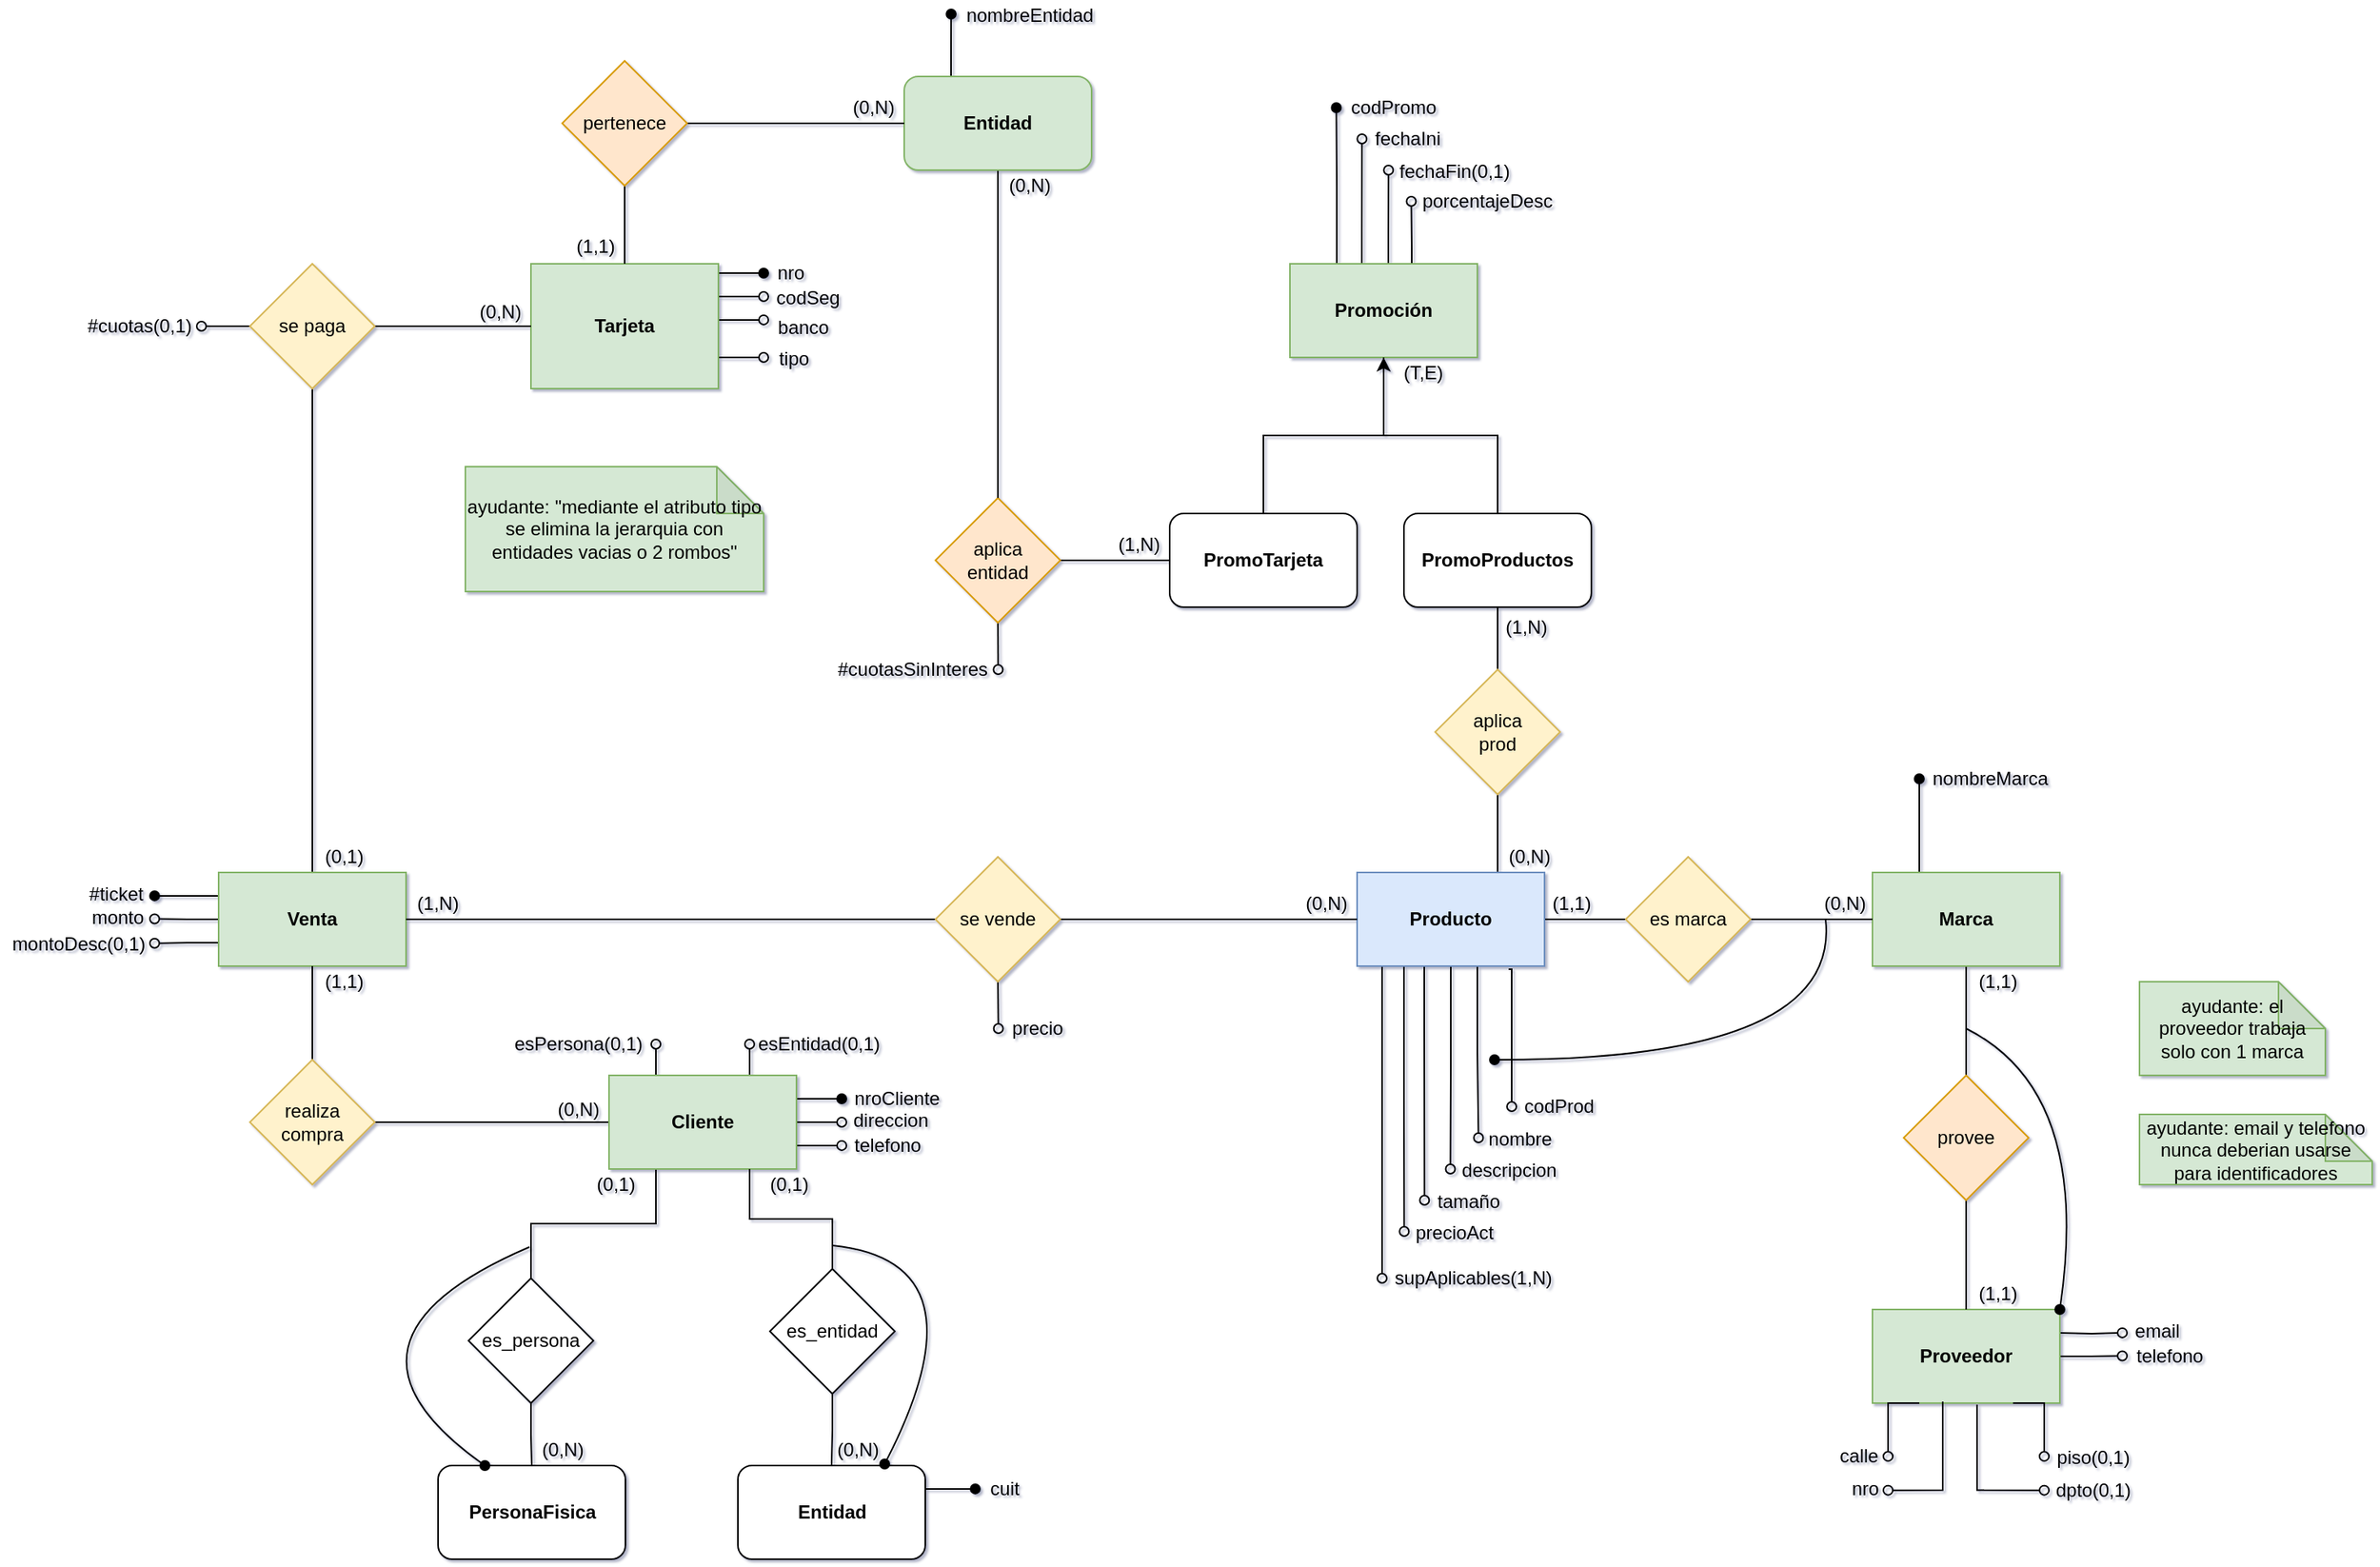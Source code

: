 <mxfile version="17.4.1" type="github"><diagram id="bOpDC4ROktXZ9G_zTPv-" name="Page-1"><mxGraphModel dx="1695" dy="1665" grid="1" gridSize="10" guides="1" tooltips="1" connect="1" arrows="1" fold="1" page="1" pageScale="1" pageWidth="827" pageHeight="1169" math="0" shadow="1"><root><mxCell id="0"/><mxCell id="1" parent="0"/><mxCell id="mMfdGGbM-2EiEatci0lj-2" style="edgeStyle=orthogonalEdgeStyle;rounded=0;orthogonalLoop=1;jettySize=auto;html=1;exitX=0.817;exitY=1.033;exitDx=0;exitDy=0;endArrow=oval;endFill=0;exitPerimeter=0;" parent="1" edge="1"><mxGeometry relative="1" as="geometry"><mxPoint x="279" y="290" as="targetPoint"/><mxPoint x="277.04" y="201.98" as="sourcePoint"/><Array as="points"><mxPoint x="279" y="202"/></Array></mxGeometry></mxCell><mxCell id="mMfdGGbM-2EiEatci0lj-12" style="edgeStyle=orthogonalEdgeStyle;rounded=0;orthogonalLoop=1;jettySize=auto;html=1;exitX=1;exitY=0.5;exitDx=0;exitDy=0;entryX=0;entryY=0.5;entryDx=0;entryDy=0;endArrow=none;endFill=0;" parent="1" source="mMfdGGbM-2EiEatci0lj-1" target="mMfdGGbM-2EiEatci0lj-11" edge="1"><mxGeometry relative="1" as="geometry"/></mxCell><mxCell id="mMfdGGbM-2EiEatci0lj-57" style="edgeStyle=orthogonalEdgeStyle;rounded=0;orthogonalLoop=1;jettySize=auto;html=1;exitX=0.75;exitY=0;exitDx=0;exitDy=0;entryX=0.5;entryY=1;entryDx=0;entryDy=0;endArrow=none;endFill=0;" parent="1" source="mMfdGGbM-2EiEatci0lj-1" target="mMfdGGbM-2EiEatci0lj-34" edge="1"><mxGeometry relative="1" as="geometry"/></mxCell><mxCell id="mMfdGGbM-2EiEatci0lj-151" style="edgeStyle=orthogonalEdgeStyle;rounded=0;orthogonalLoop=1;jettySize=auto;html=1;exitX=0.5;exitY=1;exitDx=0;exitDy=0;endArrow=oval;endFill=0;" parent="1" edge="1"><mxGeometry relative="1" as="geometry"><mxPoint x="257.739" y="310" as="targetPoint"/><mxPoint x="258.0" y="200.0" as="sourcePoint"/><Array as="points"><mxPoint x="257" y="200"/><mxPoint x="257" y="255"/></Array></mxGeometry></mxCell><mxCell id="mMfdGGbM-2EiEatci0lj-152" style="edgeStyle=orthogonalEdgeStyle;rounded=0;orthogonalLoop=1;jettySize=auto;html=1;exitX=0.5;exitY=1;exitDx=0;exitDy=0;endArrow=oval;endFill=0;" parent="1" source="mMfdGGbM-2EiEatci0lj-1" edge="1"><mxGeometry relative="1" as="geometry"><mxPoint x="239.739" y="330" as="targetPoint"/></mxGeometry></mxCell><mxCell id="mMfdGGbM-2EiEatci0lj-153" style="edgeStyle=orthogonalEdgeStyle;rounded=0;orthogonalLoop=1;jettySize=auto;html=1;exitX=0.25;exitY=1;exitDx=0;exitDy=0;endArrow=oval;endFill=0;" parent="1" edge="1"><mxGeometry relative="1" as="geometry"><mxPoint x="223.174" y="350" as="targetPoint"/><mxPoint x="223.0" y="200.0" as="sourcePoint"/><Array as="points"><mxPoint x="223" y="240"/><mxPoint x="223" y="240"/></Array></mxGeometry></mxCell><mxCell id="mMfdGGbM-2EiEatci0lj-154" style="edgeStyle=orthogonalEdgeStyle;rounded=0;orthogonalLoop=1;jettySize=auto;html=1;exitX=0.25;exitY=1;exitDx=0;exitDy=0;endArrow=oval;endFill=0;" parent="1" source="mMfdGGbM-2EiEatci0lj-1" edge="1"><mxGeometry relative="1" as="geometry"><mxPoint x="210.174" y="370" as="targetPoint"/></mxGeometry></mxCell><mxCell id="mMfdGGbM-2EiEatci0lj-155" style="edgeStyle=orthogonalEdgeStyle;rounded=0;orthogonalLoop=1;jettySize=auto;html=1;exitX=0;exitY=1;exitDx=0;exitDy=0;endArrow=oval;endFill=0;" parent="1" edge="1"><mxGeometry relative="1" as="geometry"><mxPoint x="196" y="400" as="targetPoint"/><mxPoint x="196.0" y="200.0" as="sourcePoint"/></mxGeometry></mxCell><mxCell id="mMfdGGbM-2EiEatci0lj-1" value="Producto" style="rounded=0;whiteSpace=wrap;html=1;fontStyle=1;fillColor=#dae8fc;strokeColor=#6c8ebf;" parent="1" vertex="1"><mxGeometry x="180" y="140" width="120" height="60" as="geometry"/></mxCell><mxCell id="mMfdGGbM-2EiEatci0lj-3" value="codProd" style="text;html=1;align=center;verticalAlign=middle;resizable=0;points=[];autosize=1;strokeColor=none;fillColor=none;" parent="1" vertex="1"><mxGeometry x="279" y="280" width="60" height="20" as="geometry"/></mxCell><mxCell id="mMfdGGbM-2EiEatci0lj-14" style="edgeStyle=orthogonalEdgeStyle;rounded=0;orthogonalLoop=1;jettySize=auto;html=1;exitX=0.25;exitY=0;exitDx=0;exitDy=0;endArrow=oval;endFill=1;" parent="1" source="mMfdGGbM-2EiEatci0lj-10" edge="1"><mxGeometry relative="1" as="geometry"><mxPoint x="540" y="80" as="targetPoint"/></mxGeometry></mxCell><mxCell id="mMfdGGbM-2EiEatci0lj-126" style="edgeStyle=orthogonalEdgeStyle;rounded=0;orthogonalLoop=1;jettySize=auto;html=1;exitX=0.5;exitY=1;exitDx=0;exitDy=0;entryX=0.5;entryY=0;entryDx=0;entryDy=0;endArrow=none;endFill=0;" parent="1" source="mMfdGGbM-2EiEatci0lj-10" target="mMfdGGbM-2EiEatci0lj-123" edge="1"><mxGeometry relative="1" as="geometry"/></mxCell><mxCell id="mMfdGGbM-2EiEatci0lj-10" value="Marca" style="rounded=0;whiteSpace=wrap;html=1;fontStyle=1;fillColor=#d5e8d4;strokeColor=#82b366;" parent="1" vertex="1"><mxGeometry x="510" y="140" width="120" height="60" as="geometry"/></mxCell><mxCell id="mMfdGGbM-2EiEatci0lj-13" style="edgeStyle=orthogonalEdgeStyle;rounded=0;orthogonalLoop=1;jettySize=auto;html=1;exitX=1;exitY=0.5;exitDx=0;exitDy=0;entryX=0;entryY=0.5;entryDx=0;entryDy=0;endArrow=none;endFill=0;" parent="1" source="mMfdGGbM-2EiEatci0lj-11" target="mMfdGGbM-2EiEatci0lj-10" edge="1"><mxGeometry relative="1" as="geometry"/></mxCell><mxCell id="mMfdGGbM-2EiEatci0lj-11" value="es marca" style="rhombus;whiteSpace=wrap;html=1;fillColor=#fff2cc;strokeColor=#d6b656;" parent="1" vertex="1"><mxGeometry x="352" y="130" width="80" height="80" as="geometry"/></mxCell><mxCell id="mMfdGGbM-2EiEatci0lj-15" value="nombreMarca" style="text;html=1;align=center;verticalAlign=middle;resizable=0;points=[];autosize=1;strokeColor=none;fillColor=none;" parent="1" vertex="1"><mxGeometry x="540" y="70" width="90" height="20" as="geometry"/></mxCell><mxCell id="mMfdGGbM-2EiEatci0lj-16" value="" style="curved=1;endArrow=oval;html=1;rounded=0;endFill=1;" parent="1" edge="1"><mxGeometry width="50" height="50" relative="1" as="geometry"><mxPoint x="480" y="170" as="sourcePoint"/><mxPoint x="268" y="260" as="targetPoint"/><Array as="points"><mxPoint x="490" y="260"/></Array></mxGeometry></mxCell><mxCell id="mMfdGGbM-2EiEatci0lj-48" style="edgeStyle=orthogonalEdgeStyle;rounded=0;orthogonalLoop=1;jettySize=auto;html=1;exitX=0.5;exitY=0;exitDx=0;exitDy=0;entryX=0.5;entryY=1;entryDx=0;entryDy=0;endArrow=none;endFill=0;" parent="1" source="mMfdGGbM-2EiEatci0lj-17" target="mMfdGGbM-2EiEatci0lj-22" edge="1"><mxGeometry relative="1" as="geometry"/></mxCell><mxCell id="mMfdGGbM-2EiEatci0lj-70" style="edgeStyle=orthogonalEdgeStyle;rounded=0;orthogonalLoop=1;jettySize=auto;html=1;exitX=0;exitY=0.25;exitDx=0;exitDy=0;endArrow=oval;endFill=1;" parent="1" source="mMfdGGbM-2EiEatci0lj-17" edge="1"><mxGeometry relative="1" as="geometry"><mxPoint x="-590" y="154.957" as="targetPoint"/></mxGeometry></mxCell><mxCell id="mMfdGGbM-2EiEatci0lj-71" style="edgeStyle=orthogonalEdgeStyle;rounded=0;orthogonalLoop=1;jettySize=auto;html=1;exitX=0;exitY=0.5;exitDx=0;exitDy=0;endArrow=oval;endFill=0;" parent="1" source="mMfdGGbM-2EiEatci0lj-17" edge="1"><mxGeometry relative="1" as="geometry"><mxPoint x="-590" y="169.739" as="targetPoint"/></mxGeometry></mxCell><mxCell id="mMfdGGbM-2EiEatci0lj-72" style="edgeStyle=orthogonalEdgeStyle;rounded=0;orthogonalLoop=1;jettySize=auto;html=1;exitX=0;exitY=0.75;exitDx=0;exitDy=0;endArrow=oval;endFill=0;" parent="1" source="mMfdGGbM-2EiEatci0lj-17" edge="1"><mxGeometry relative="1" as="geometry"><mxPoint x="-590" y="185.391" as="targetPoint"/></mxGeometry></mxCell><mxCell id="mMfdGGbM-2EiEatci0lj-17" value="Venta" style="rounded=0;whiteSpace=wrap;html=1;fontStyle=1;fillColor=#d5e8d4;strokeColor=#82b366;" parent="1" vertex="1"><mxGeometry x="-549" y="140" width="120" height="60" as="geometry"/></mxCell><mxCell id="mMfdGGbM-2EiEatci0lj-19" style="edgeStyle=orthogonalEdgeStyle;rounded=0;orthogonalLoop=1;jettySize=auto;html=1;exitX=1;exitY=0.5;exitDx=0;exitDy=0;entryX=0;entryY=0.5;entryDx=0;entryDy=0;endArrow=none;endFill=0;" parent="1" source="mMfdGGbM-2EiEatci0lj-18" target="mMfdGGbM-2EiEatci0lj-1" edge="1"><mxGeometry relative="1" as="geometry"/></mxCell><mxCell id="mMfdGGbM-2EiEatci0lj-20" style="edgeStyle=orthogonalEdgeStyle;rounded=0;orthogonalLoop=1;jettySize=auto;html=1;exitX=0;exitY=0.5;exitDx=0;exitDy=0;entryX=1;entryY=0.5;entryDx=0;entryDy=0;endArrow=none;endFill=0;" parent="1" source="mMfdGGbM-2EiEatci0lj-18" target="mMfdGGbM-2EiEatci0lj-17" edge="1"><mxGeometry relative="1" as="geometry"/></mxCell><mxCell id="mMfdGGbM-2EiEatci0lj-76" style="edgeStyle=orthogonalEdgeStyle;rounded=0;orthogonalLoop=1;jettySize=auto;html=1;exitX=0.5;exitY=1;exitDx=0;exitDy=0;endArrow=oval;endFill=0;" parent="1" source="mMfdGGbM-2EiEatci0lj-18" edge="1"><mxGeometry relative="1" as="geometry"><mxPoint x="-49.692" y="240" as="targetPoint"/></mxGeometry></mxCell><mxCell id="mMfdGGbM-2EiEatci0lj-18" value="se vende" style="rhombus;whiteSpace=wrap;html=1;fillColor=#fff2cc;strokeColor=#d6b656;" parent="1" vertex="1"><mxGeometry x="-90" y="130" width="80" height="80" as="geometry"/></mxCell><mxCell id="mMfdGGbM-2EiEatci0lj-83" style="edgeStyle=orthogonalEdgeStyle;rounded=0;orthogonalLoop=1;jettySize=auto;html=1;exitX=1;exitY=0.25;exitDx=0;exitDy=0;endArrow=oval;endFill=1;" parent="1" edge="1"><mxGeometry relative="1" as="geometry"><mxPoint x="-200" y="-243.609" as="targetPoint"/><mxPoint x="-229" y="-244" as="sourcePoint"/></mxGeometry></mxCell><mxCell id="mMfdGGbM-2EiEatci0lj-84" style="edgeStyle=orthogonalEdgeStyle;rounded=0;orthogonalLoop=1;jettySize=auto;html=1;exitX=1;exitY=0.5;exitDx=0;exitDy=0;endArrow=oval;endFill=0;" parent="1" edge="1"><mxGeometry relative="1" as="geometry"><mxPoint x="-200" y="-228.826" as="targetPoint"/><mxPoint x="-229" y="-229" as="sourcePoint"/></mxGeometry></mxCell><mxCell id="mMfdGGbM-2EiEatci0lj-85" style="edgeStyle=orthogonalEdgeStyle;rounded=0;orthogonalLoop=1;jettySize=auto;html=1;exitX=1;exitY=0.75;exitDx=0;exitDy=0;endArrow=oval;endFill=0;" parent="1" edge="1"><mxGeometry relative="1" as="geometry"><mxPoint x="-200" y="-214.043" as="targetPoint"/><mxPoint x="-229" y="-214" as="sourcePoint"/></mxGeometry></mxCell><mxCell id="G6NL-QWqGKTzPhSWlAU9-1" style="edgeStyle=orthogonalEdgeStyle;rounded=0;orthogonalLoop=1;jettySize=auto;html=1;exitX=1;exitY=0.75;exitDx=0;exitDy=0;endArrow=oval;endFill=0;" parent="1" source="mMfdGGbM-2EiEatci0lj-21" edge="1"><mxGeometry relative="1" as="geometry"><mxPoint x="-200" y="-190" as="targetPoint"/></mxGeometry></mxCell><mxCell id="mMfdGGbM-2EiEatci0lj-21" value="Tarjeta" style="rounded=0;whiteSpace=wrap;html=1;fontStyle=1;fillColor=#d5e8d4;strokeColor=#82b366;" parent="1" vertex="1"><mxGeometry x="-349" y="-250" width="120" height="80" as="geometry"/></mxCell><mxCell id="mMfdGGbM-2EiEatci0lj-49" style="edgeStyle=orthogonalEdgeStyle;rounded=0;orthogonalLoop=1;jettySize=auto;html=1;exitX=1;exitY=0.5;exitDx=0;exitDy=0;entryX=0;entryY=0.5;entryDx=0;entryDy=0;endArrow=none;endFill=0;" parent="1" source="mMfdGGbM-2EiEatci0lj-22" target="mMfdGGbM-2EiEatci0lj-21" edge="1"><mxGeometry relative="1" as="geometry"/></mxCell><mxCell id="mMfdGGbM-2EiEatci0lj-81" style="edgeStyle=orthogonalEdgeStyle;rounded=0;orthogonalLoop=1;jettySize=auto;html=1;exitX=0;exitY=0.5;exitDx=0;exitDy=0;endArrow=oval;endFill=0;" parent="1" source="mMfdGGbM-2EiEatci0lj-22" edge="1"><mxGeometry relative="1" as="geometry"><mxPoint x="-560" y="-209.5" as="targetPoint"/></mxGeometry></mxCell><mxCell id="mMfdGGbM-2EiEatci0lj-22" value="se paga" style="rhombus;whiteSpace=wrap;html=1;fillColor=#fff2cc;strokeColor=#d6b656;" parent="1" vertex="1"><mxGeometry x="-529" y="-250" width="80" height="80" as="geometry"/></mxCell><mxCell id="mMfdGGbM-2EiEatci0lj-28" style="edgeStyle=orthogonalEdgeStyle;rounded=0;orthogonalLoop=1;jettySize=auto;html=1;exitX=0;exitY=0.5;exitDx=0;exitDy=0;entryX=1;entryY=0.5;entryDx=0;entryDy=0;endArrow=none;endFill=0;" parent="1" source="mMfdGGbM-2EiEatci0lj-25" target="mMfdGGbM-2EiEatci0lj-26" edge="1"><mxGeometry relative="1" as="geometry"/></mxCell><mxCell id="mMfdGGbM-2EiEatci0lj-109" style="edgeStyle=orthogonalEdgeStyle;rounded=0;orthogonalLoop=1;jettySize=auto;html=1;exitX=1;exitY=0.25;exitDx=0;exitDy=0;endArrow=oval;endFill=1;" parent="1" source="mMfdGGbM-2EiEatci0lj-25" edge="1"><mxGeometry relative="1" as="geometry"><mxPoint x="-150" y="285.391" as="targetPoint"/></mxGeometry></mxCell><mxCell id="mMfdGGbM-2EiEatci0lj-110" style="edgeStyle=orthogonalEdgeStyle;rounded=0;orthogonalLoop=1;jettySize=auto;html=1;exitX=1;exitY=0.5;exitDx=0;exitDy=0;endArrow=oval;endFill=0;" parent="1" source="mMfdGGbM-2EiEatci0lj-25" edge="1"><mxGeometry relative="1" as="geometry"><mxPoint x="-150" y="300.174" as="targetPoint"/></mxGeometry></mxCell><mxCell id="mMfdGGbM-2EiEatci0lj-111" style="edgeStyle=orthogonalEdgeStyle;rounded=0;orthogonalLoop=1;jettySize=auto;html=1;exitX=1;exitY=0.75;exitDx=0;exitDy=0;endArrow=oval;endFill=0;" parent="1" source="mMfdGGbM-2EiEatci0lj-25" edge="1"><mxGeometry relative="1" as="geometry"><mxPoint x="-150" y="314.957" as="targetPoint"/></mxGeometry></mxCell><mxCell id="vYCxY60okG0P6Zjoeyos-4" style="edgeStyle=orthogonalEdgeStyle;rounded=0;orthogonalLoop=1;jettySize=auto;html=1;exitX=0.25;exitY=1;exitDx=0;exitDy=0;entryX=0.5;entryY=0;entryDx=0;entryDy=0;endArrow=none;endFill=0;" edge="1" parent="1" source="mMfdGGbM-2EiEatci0lj-25" target="vYCxY60okG0P6Zjoeyos-1"><mxGeometry relative="1" as="geometry"/></mxCell><mxCell id="vYCxY60okG0P6Zjoeyos-14" style="edgeStyle=orthogonalEdgeStyle;rounded=0;orthogonalLoop=1;jettySize=auto;html=1;exitX=0.75;exitY=0;exitDx=0;exitDy=0;endArrow=oval;endFill=0;" edge="1" parent="1" source="mMfdGGbM-2EiEatci0lj-25"><mxGeometry relative="1" as="geometry"><mxPoint x="-209" y="250" as="targetPoint"/></mxGeometry></mxCell><mxCell id="vYCxY60okG0P6Zjoeyos-16" style="edgeStyle=orthogonalEdgeStyle;rounded=0;orthogonalLoop=1;jettySize=auto;html=1;exitX=0.25;exitY=0;exitDx=0;exitDy=0;endArrow=oval;endFill=0;" edge="1" parent="1" source="mMfdGGbM-2EiEatci0lj-25"><mxGeometry relative="1" as="geometry"><mxPoint x="-269" y="250" as="targetPoint"/></mxGeometry></mxCell><mxCell id="mMfdGGbM-2EiEatci0lj-25" value="Cliente" style="rounded=0;whiteSpace=wrap;html=1;fontStyle=1;fillColor=#d5e8d4;strokeColor=#82b366;" parent="1" vertex="1"><mxGeometry x="-299" y="270" width="120" height="60" as="geometry"/></mxCell><mxCell id="mMfdGGbM-2EiEatci0lj-27" style="edgeStyle=orthogonalEdgeStyle;rounded=0;orthogonalLoop=1;jettySize=auto;html=1;exitX=0.5;exitY=0;exitDx=0;exitDy=0;entryX=0.5;entryY=1;entryDx=0;entryDy=0;endArrow=none;endFill=0;" parent="1" source="mMfdGGbM-2EiEatci0lj-26" target="mMfdGGbM-2EiEatci0lj-17" edge="1"><mxGeometry relative="1" as="geometry"/></mxCell><mxCell id="mMfdGGbM-2EiEatci0lj-26" value="realiza&lt;br&gt;compra" style="rhombus;whiteSpace=wrap;html=1;fillColor=#fff2cc;strokeColor=#d6b656;" parent="1" vertex="1"><mxGeometry x="-529" y="260" width="80" height="80" as="geometry"/></mxCell><mxCell id="mMfdGGbM-2EiEatci0lj-29" value="PersonaFisica" style="rounded=1;whiteSpace=wrap;html=1;fontStyle=1" parent="1" vertex="1"><mxGeometry x="-408.5" y="520" width="120" height="60" as="geometry"/></mxCell><mxCell id="mMfdGGbM-2EiEatci0lj-115" style="edgeStyle=orthogonalEdgeStyle;rounded=0;orthogonalLoop=1;jettySize=auto;html=1;exitX=1;exitY=0.25;exitDx=0;exitDy=0;endArrow=oval;endFill=1;" parent="1" source="mMfdGGbM-2EiEatci0lj-30" edge="1"><mxGeometry relative="1" as="geometry"><mxPoint x="-64.5" y="534.957" as="targetPoint"/></mxGeometry></mxCell><mxCell id="mMfdGGbM-2EiEatci0lj-30" value="Entidad" style="rounded=1;whiteSpace=wrap;html=1;fontStyle=1" parent="1" vertex="1"><mxGeometry x="-216.5" y="520" width="120" height="60" as="geometry"/></mxCell><mxCell id="mMfdGGbM-2EiEatci0lj-99" style="edgeStyle=orthogonalEdgeStyle;rounded=0;orthogonalLoop=1;jettySize=auto;html=1;exitX=0.25;exitY=0;exitDx=0;exitDy=0;endArrow=oval;endFill=1;" parent="1" source="mMfdGGbM-2EiEatci0lj-33" edge="1"><mxGeometry relative="1" as="geometry"><mxPoint x="166.696" y="-350" as="targetPoint"/></mxGeometry></mxCell><mxCell id="mMfdGGbM-2EiEatci0lj-100" style="edgeStyle=orthogonalEdgeStyle;rounded=0;orthogonalLoop=1;jettySize=auto;html=1;exitX=0.5;exitY=0;exitDx=0;exitDy=0;endArrow=oval;endFill=0;" parent="1" edge="1"><mxGeometry relative="1" as="geometry"><mxPoint x="183.13" y="-330" as="targetPoint"/><mxPoint x="183" y="-250" as="sourcePoint"/><Array as="points"><mxPoint x="183" y="-270"/><mxPoint x="183" y="-270"/></Array></mxGeometry></mxCell><mxCell id="mMfdGGbM-2EiEatci0lj-101" style="edgeStyle=orthogonalEdgeStyle;rounded=0;orthogonalLoop=1;jettySize=auto;html=1;exitX=0.5;exitY=0;exitDx=0;exitDy=0;endArrow=oval;endFill=0;" parent="1" edge="1"><mxGeometry relative="1" as="geometry"><mxPoint x="200.13" y="-310" as="targetPoint"/><mxPoint x="200" y="-250" as="sourcePoint"/><Array as="points"><mxPoint x="200" y="-270"/><mxPoint x="200" y="-270"/></Array></mxGeometry></mxCell><mxCell id="mMfdGGbM-2EiEatci0lj-102" style="edgeStyle=orthogonalEdgeStyle;rounded=0;orthogonalLoop=1;jettySize=auto;html=1;exitX=0.75;exitY=0;exitDx=0;exitDy=0;endArrow=oval;endFill=0;" parent="1" edge="1"><mxGeometry relative="1" as="geometry"><mxPoint x="214.696" y="-290" as="targetPoint"/><mxPoint x="215" y="-250" as="sourcePoint"/><Array as="points"><mxPoint x="215" y="-260"/><mxPoint x="215" y="-260"/></Array></mxGeometry></mxCell><mxCell id="mMfdGGbM-2EiEatci0lj-33" value="Promoción" style="rounded=0;whiteSpace=wrap;html=1;fontStyle=1;fillColor=#d5e8d4;strokeColor=#82b366;" parent="1" vertex="1"><mxGeometry x="137" y="-250" width="120" height="60" as="geometry"/></mxCell><mxCell id="mMfdGGbM-2EiEatci0lj-58" style="edgeStyle=orthogonalEdgeStyle;rounded=0;orthogonalLoop=1;jettySize=auto;html=1;exitX=0.5;exitY=0;exitDx=0;exitDy=0;entryX=0.5;entryY=1;entryDx=0;entryDy=0;endArrow=none;endFill=0;" parent="1" source="mMfdGGbM-2EiEatci0lj-34" target="mMfdGGbM-2EiEatci0lj-50" edge="1"><mxGeometry relative="1" as="geometry"/></mxCell><mxCell id="mMfdGGbM-2EiEatci0lj-34" value="aplica&lt;br&gt;prod" style="rhombus;whiteSpace=wrap;html=1;fillColor=#fff2cc;strokeColor=#d6b656;" parent="1" vertex="1"><mxGeometry x="230" y="10" width="80" height="80" as="geometry"/></mxCell><mxCell id="mMfdGGbM-2EiEatci0lj-54" style="edgeStyle=orthogonalEdgeStyle;rounded=0;orthogonalLoop=1;jettySize=auto;html=1;exitX=0.5;exitY=0;exitDx=0;exitDy=0;entryX=0.5;entryY=1;entryDx=0;entryDy=0;endArrow=classic;endFill=1;" parent="1" source="mMfdGGbM-2EiEatci0lj-50" target="mMfdGGbM-2EiEatci0lj-33" edge="1"><mxGeometry relative="1" as="geometry"/></mxCell><mxCell id="mMfdGGbM-2EiEatci0lj-50" value="PromoProductos" style="rounded=1;whiteSpace=wrap;html=1;fontStyle=1" parent="1" vertex="1"><mxGeometry x="210" y="-90" width="120" height="60" as="geometry"/></mxCell><mxCell id="mMfdGGbM-2EiEatci0lj-53" style="edgeStyle=orthogonalEdgeStyle;rounded=0;orthogonalLoop=1;jettySize=auto;html=1;exitX=0.5;exitY=0;exitDx=0;exitDy=0;entryX=0.5;entryY=1;entryDx=0;entryDy=0;endArrow=none;endFill=0;" parent="1" source="mMfdGGbM-2EiEatci0lj-51" target="mMfdGGbM-2EiEatci0lj-33" edge="1"><mxGeometry relative="1" as="geometry"/></mxCell><mxCell id="mMfdGGbM-2EiEatci0lj-51" value="PromoTarjeta" style="rounded=1;whiteSpace=wrap;html=1;fontStyle=1" parent="1" vertex="1"><mxGeometry x="60" y="-90" width="120" height="60" as="geometry"/></mxCell><mxCell id="mMfdGGbM-2EiEatci0lj-55" style="edgeStyle=orthogonalEdgeStyle;rounded=0;orthogonalLoop=1;jettySize=auto;html=1;exitX=1;exitY=0.5;exitDx=0;exitDy=0;entryX=0;entryY=0.5;entryDx=0;entryDy=0;endArrow=none;endFill=0;" parent="1" source="mMfdGGbM-2EiEatci0lj-52" target="mMfdGGbM-2EiEatci0lj-51" edge="1"><mxGeometry relative="1" as="geometry"/></mxCell><mxCell id="mMfdGGbM-2EiEatci0lj-97" style="edgeStyle=orthogonalEdgeStyle;rounded=0;orthogonalLoop=1;jettySize=auto;html=1;exitX=0.5;exitY=1;exitDx=0;exitDy=0;endArrow=oval;endFill=0;" parent="1" source="mMfdGGbM-2EiEatci0lj-52" edge="1"><mxGeometry relative="1" as="geometry"><mxPoint x="-49.826" y="10" as="targetPoint"/></mxGeometry></mxCell><mxCell id="mMfdGGbM-2EiEatci0lj-52" value="aplica&lt;br&gt;entidad" style="rhombus;whiteSpace=wrap;html=1;fillColor=#ffe6cc;strokeColor=#d79b00;" parent="1" vertex="1"><mxGeometry x="-90" y="-100" width="80" height="80" as="geometry"/></mxCell><mxCell id="mMfdGGbM-2EiEatci0lj-63" style="edgeStyle=orthogonalEdgeStyle;rounded=0;orthogonalLoop=1;jettySize=auto;html=1;exitX=0.5;exitY=1;exitDx=0;exitDy=0;entryX=0.5;entryY=0;entryDx=0;entryDy=0;endArrow=none;endFill=0;" parent="1" source="mMfdGGbM-2EiEatci0lj-59" target="mMfdGGbM-2EiEatci0lj-52" edge="1"><mxGeometry relative="1" as="geometry"/></mxCell><mxCell id="mMfdGGbM-2EiEatci0lj-64" style="edgeStyle=orthogonalEdgeStyle;rounded=0;orthogonalLoop=1;jettySize=auto;html=1;exitX=0.25;exitY=0;exitDx=0;exitDy=0;endArrow=oval;endFill=1;" parent="1" source="mMfdGGbM-2EiEatci0lj-59" edge="1"><mxGeometry relative="1" as="geometry"><mxPoint x="-79.947" y="-410" as="targetPoint"/></mxGeometry></mxCell><mxCell id="mMfdGGbM-2EiEatci0lj-59" value="Entidad" style="rounded=1;whiteSpace=wrap;html=1;fontStyle=1;fillColor=#d5e8d4;strokeColor=#82b366;" parent="1" vertex="1"><mxGeometry x="-110" y="-370" width="120" height="60" as="geometry"/></mxCell><mxCell id="mMfdGGbM-2EiEatci0lj-61" style="edgeStyle=orthogonalEdgeStyle;rounded=0;orthogonalLoop=1;jettySize=auto;html=1;exitX=0.5;exitY=1;exitDx=0;exitDy=0;entryX=0.5;entryY=0;entryDx=0;entryDy=0;endArrow=none;endFill=0;" parent="1" source="mMfdGGbM-2EiEatci0lj-60" target="mMfdGGbM-2EiEatci0lj-21" edge="1"><mxGeometry relative="1" as="geometry"/></mxCell><mxCell id="mMfdGGbM-2EiEatci0lj-62" style="edgeStyle=orthogonalEdgeStyle;rounded=0;orthogonalLoop=1;jettySize=auto;html=1;exitX=1;exitY=0.5;exitDx=0;exitDy=0;entryX=0;entryY=0.5;entryDx=0;entryDy=0;endArrow=none;endFill=0;" parent="1" source="mMfdGGbM-2EiEatci0lj-60" target="mMfdGGbM-2EiEatci0lj-59" edge="1"><mxGeometry relative="1" as="geometry"/></mxCell><mxCell id="mMfdGGbM-2EiEatci0lj-60" value="pertenece" style="rhombus;whiteSpace=wrap;html=1;fillColor=#ffe6cc;strokeColor=#d79b00;" parent="1" vertex="1"><mxGeometry x="-329" y="-380" width="80" height="80" as="geometry"/></mxCell><mxCell id="mMfdGGbM-2EiEatci0lj-65" value="nombreEntidad" style="text;html=1;align=center;verticalAlign=middle;resizable=0;points=[];autosize=1;strokeColor=none;fillColor=none;" parent="1" vertex="1"><mxGeometry x="-80" y="-419" width="100" height="20" as="geometry"/></mxCell><mxCell id="mMfdGGbM-2EiEatci0lj-66" value="(1,N)" style="text;html=1;align=center;verticalAlign=middle;resizable=0;points=[];autosize=1;strokeColor=none;fillColor=none;" parent="1" vertex="1"><mxGeometry x="-429" y="150" width="40" height="20" as="geometry"/></mxCell><mxCell id="mMfdGGbM-2EiEatci0lj-67" value="(0,N)" style="text;html=1;align=center;verticalAlign=middle;resizable=0;points=[];autosize=1;strokeColor=none;fillColor=none;" parent="1" vertex="1"><mxGeometry x="140" y="150" width="40" height="20" as="geometry"/></mxCell><mxCell id="mMfdGGbM-2EiEatci0lj-68" value="(1,1)" style="text;html=1;align=center;verticalAlign=middle;resizable=0;points=[];autosize=1;strokeColor=none;fillColor=none;" parent="1" vertex="1"><mxGeometry x="-489" y="200" width="40" height="20" as="geometry"/></mxCell><mxCell id="mMfdGGbM-2EiEatci0lj-69" value="(0,N)" style="text;html=1;align=center;verticalAlign=middle;resizable=0;points=[];autosize=1;strokeColor=none;fillColor=none;" parent="1" vertex="1"><mxGeometry x="-339" y="282" width="40" height="20" as="geometry"/></mxCell><mxCell id="mMfdGGbM-2EiEatci0lj-73" value="#ticket" style="text;html=1;align=center;verticalAlign=middle;resizable=0;points=[];autosize=1;strokeColor=none;fillColor=none;" parent="1" vertex="1"><mxGeometry x="-640" y="144" width="50" height="20" as="geometry"/></mxCell><mxCell id="mMfdGGbM-2EiEatci0lj-74" value="monto" style="text;html=1;align=center;verticalAlign=middle;resizable=0;points=[];autosize=1;strokeColor=none;fillColor=none;" parent="1" vertex="1"><mxGeometry x="-639" y="159" width="50" height="20" as="geometry"/></mxCell><mxCell id="mMfdGGbM-2EiEatci0lj-75" value="montoDesc(0,1)" style="text;html=1;align=center;verticalAlign=middle;resizable=0;points=[];autosize=1;strokeColor=none;fillColor=none;" parent="1" vertex="1"><mxGeometry x="-689" y="176" width="100" height="20" as="geometry"/></mxCell><mxCell id="mMfdGGbM-2EiEatci0lj-77" value="precio" style="text;html=1;align=center;verticalAlign=middle;resizable=0;points=[];autosize=1;strokeColor=none;fillColor=none;" parent="1" vertex="1"><mxGeometry x="-50" y="230" width="50" height="20" as="geometry"/></mxCell><mxCell id="mMfdGGbM-2EiEatci0lj-78" value="(0,1)" style="text;html=1;align=center;verticalAlign=middle;resizable=0;points=[];autosize=1;strokeColor=none;fillColor=none;" parent="1" vertex="1"><mxGeometry x="-489" y="120" width="40" height="20" as="geometry"/></mxCell><mxCell id="mMfdGGbM-2EiEatci0lj-79" value="(0,N)" style="text;html=1;align=center;verticalAlign=middle;resizable=0;points=[];autosize=1;strokeColor=none;fillColor=none;" parent="1" vertex="1"><mxGeometry x="-389" y="-229" width="40" height="20" as="geometry"/></mxCell><mxCell id="mMfdGGbM-2EiEatci0lj-82" value="#cuotas(0,1)" style="text;html=1;align=center;verticalAlign=middle;resizable=0;points=[];autosize=1;strokeColor=none;fillColor=none;" parent="1" vertex="1"><mxGeometry x="-640" y="-220" width="80" height="20" as="geometry"/></mxCell><mxCell id="mMfdGGbM-2EiEatci0lj-89" value="nro" style="text;html=1;align=center;verticalAlign=middle;resizable=0;points=[];autosize=1;strokeColor=none;fillColor=none;" parent="1" vertex="1"><mxGeometry x="-198" y="-254" width="30" height="20" as="geometry"/></mxCell><mxCell id="mMfdGGbM-2EiEatci0lj-90" value="(1,1)" style="text;html=1;align=center;verticalAlign=middle;resizable=0;points=[];autosize=1;strokeColor=none;fillColor=none;" parent="1" vertex="1"><mxGeometry x="-328" y="-271" width="40" height="20" as="geometry"/></mxCell><mxCell id="mMfdGGbM-2EiEatci0lj-91" value="(0,N)" style="text;html=1;align=center;verticalAlign=middle;resizable=0;points=[];autosize=1;strokeColor=none;fillColor=none;" parent="1" vertex="1"><mxGeometry x="-150" y="-360" width="40" height="20" as="geometry"/></mxCell><mxCell id="mMfdGGbM-2EiEatci0lj-92" value="banco" style="text;html=1;align=center;verticalAlign=middle;resizable=0;points=[];autosize=1;strokeColor=none;fillColor=none;" parent="1" vertex="1"><mxGeometry x="-200" y="-219" width="50" height="20" as="geometry"/></mxCell><mxCell id="mMfdGGbM-2EiEatci0lj-93" value="codSeg" style="text;html=1;align=center;verticalAlign=middle;resizable=0;points=[];autosize=1;strokeColor=none;fillColor=none;" parent="1" vertex="1"><mxGeometry x="-202" y="-238" width="60" height="20" as="geometry"/></mxCell><mxCell id="mMfdGGbM-2EiEatci0lj-94" value="(1,N)" style="text;html=1;align=center;verticalAlign=middle;resizable=0;points=[];autosize=1;strokeColor=none;fillColor=none;" parent="1" vertex="1"><mxGeometry x="20" y="-80" width="40" height="20" as="geometry"/></mxCell><mxCell id="mMfdGGbM-2EiEatci0lj-96" value="(0,N)" style="text;html=1;align=center;verticalAlign=middle;resizable=0;points=[];autosize=1;strokeColor=none;fillColor=none;" parent="1" vertex="1"><mxGeometry x="-50" y="-310" width="40" height="20" as="geometry"/></mxCell><mxCell id="mMfdGGbM-2EiEatci0lj-98" value="#cuotasSinInteres" style="text;html=1;align=center;verticalAlign=middle;resizable=0;points=[];autosize=1;strokeColor=none;fillColor=none;" parent="1" vertex="1"><mxGeometry x="-160" width="110" height="20" as="geometry"/></mxCell><mxCell id="mMfdGGbM-2EiEatci0lj-103" value="codPromo" style="text;html=1;align=center;verticalAlign=middle;resizable=0;points=[];autosize=1;strokeColor=none;fillColor=none;" parent="1" vertex="1"><mxGeometry x="168" y="-360" width="70" height="20" as="geometry"/></mxCell><mxCell id="mMfdGGbM-2EiEatci0lj-104" value="fechaIni" style="text;html=1;align=center;verticalAlign=middle;resizable=0;points=[];autosize=1;strokeColor=none;fillColor=none;" parent="1" vertex="1"><mxGeometry x="182" y="-340" width="60" height="20" as="geometry"/></mxCell><mxCell id="mMfdGGbM-2EiEatci0lj-105" value="fechaFin(0,1)" style="text;html=1;align=center;verticalAlign=middle;resizable=0;points=[];autosize=1;strokeColor=none;fillColor=none;" parent="1" vertex="1"><mxGeometry x="197" y="-319" width="90" height="20" as="geometry"/></mxCell><mxCell id="mMfdGGbM-2EiEatci0lj-106" value="porcentajeDesc" style="text;html=1;align=center;verticalAlign=middle;resizable=0;points=[];autosize=1;strokeColor=none;fillColor=none;" parent="1" vertex="1"><mxGeometry x="213" y="-300" width="100" height="20" as="geometry"/></mxCell><mxCell id="mMfdGGbM-2EiEatci0lj-107" value="(1,N)" style="text;html=1;align=center;verticalAlign=middle;resizable=0;points=[];autosize=1;strokeColor=none;fillColor=none;" parent="1" vertex="1"><mxGeometry x="268" y="-27" width="40" height="20" as="geometry"/></mxCell><mxCell id="mMfdGGbM-2EiEatci0lj-108" value="(0,N)" style="text;html=1;align=center;verticalAlign=middle;resizable=0;points=[];autosize=1;strokeColor=none;fillColor=none;" parent="1" vertex="1"><mxGeometry x="270" y="120" width="40" height="20" as="geometry"/></mxCell><mxCell id="mMfdGGbM-2EiEatci0lj-112" value="nroCliente" style="text;html=1;align=center;verticalAlign=middle;resizable=0;points=[];autosize=1;strokeColor=none;fillColor=none;" parent="1" vertex="1"><mxGeometry x="-150" y="275" width="70" height="20" as="geometry"/></mxCell><mxCell id="mMfdGGbM-2EiEatci0lj-113" value="direccion" style="text;html=1;align=center;verticalAlign=middle;resizable=0;points=[];autosize=1;strokeColor=none;fillColor=none;" parent="1" vertex="1"><mxGeometry x="-149" y="289" width="60" height="20" as="geometry"/></mxCell><mxCell id="mMfdGGbM-2EiEatci0lj-114" value="telefono" style="text;html=1;align=center;verticalAlign=middle;resizable=0;points=[];autosize=1;strokeColor=none;fillColor=none;" parent="1" vertex="1"><mxGeometry x="-151" y="305" width="60" height="20" as="geometry"/></mxCell><mxCell id="mMfdGGbM-2EiEatci0lj-116" value="cuit" style="text;html=1;align=center;verticalAlign=middle;resizable=0;points=[];autosize=1;strokeColor=none;fillColor=none;" parent="1" vertex="1"><mxGeometry x="-61.5" y="525" width="30" height="20" as="geometry"/></mxCell><mxCell id="mMfdGGbM-2EiEatci0lj-119" value="(T,E)" style="text;html=1;align=center;verticalAlign=middle;resizable=0;points=[];autosize=1;strokeColor=none;fillColor=none;" parent="1" vertex="1"><mxGeometry x="202" y="-190" width="40" height="20" as="geometry"/></mxCell><mxCell id="mMfdGGbM-2EiEatci0lj-128" style="edgeStyle=orthogonalEdgeStyle;rounded=0;orthogonalLoop=1;jettySize=auto;html=1;exitX=1;exitY=0.25;exitDx=0;exitDy=0;endArrow=oval;endFill=0;" parent="1" edge="1"><mxGeometry relative="1" as="geometry"><mxPoint x="670" y="434.957" as="targetPoint"/><mxPoint x="630" y="435" as="sourcePoint"/></mxGeometry></mxCell><mxCell id="mMfdGGbM-2EiEatci0lj-129" style="edgeStyle=orthogonalEdgeStyle;rounded=0;orthogonalLoop=1;jettySize=auto;html=1;exitX=1;exitY=0.5;exitDx=0;exitDy=0;endArrow=oval;endFill=0;" parent="1" source="mMfdGGbM-2EiEatci0lj-122" edge="1"><mxGeometry relative="1" as="geometry"><mxPoint x="670" y="449.739" as="targetPoint"/></mxGeometry></mxCell><mxCell id="mMfdGGbM-2EiEatci0lj-122" value="Proveedor" style="rounded=0;whiteSpace=wrap;html=1;fontStyle=1;fillColor=#d5e8d4;strokeColor=#82b366;" parent="1" vertex="1"><mxGeometry x="510" y="420" width="120" height="60" as="geometry"/></mxCell><mxCell id="mMfdGGbM-2EiEatci0lj-127" style="edgeStyle=orthogonalEdgeStyle;rounded=0;orthogonalLoop=1;jettySize=auto;html=1;exitX=0.5;exitY=1;exitDx=0;exitDy=0;entryX=0.5;entryY=0;entryDx=0;entryDy=0;endArrow=none;endFill=0;" parent="1" source="mMfdGGbM-2EiEatci0lj-123" target="mMfdGGbM-2EiEatci0lj-122" edge="1"><mxGeometry relative="1" as="geometry"/></mxCell><mxCell id="mMfdGGbM-2EiEatci0lj-123" value="provee" style="rhombus;whiteSpace=wrap;html=1;fillColor=#ffe6cc;strokeColor=#d79b00;" parent="1" vertex="1"><mxGeometry x="530" y="270" width="80" height="80" as="geometry"/></mxCell><mxCell id="mMfdGGbM-2EiEatci0lj-131" value="telefono" style="text;html=1;align=center;verticalAlign=middle;resizable=0;points=[];autosize=1;strokeColor=none;fillColor=none;" parent="1" vertex="1"><mxGeometry x="670" y="440" width="60" height="20" as="geometry"/></mxCell><mxCell id="mMfdGGbM-2EiEatci0lj-132" value="email" style="text;html=1;align=center;verticalAlign=middle;resizable=0;points=[];autosize=1;strokeColor=none;fillColor=none;" parent="1" vertex="1"><mxGeometry x="672" y="424" width="40" height="20" as="geometry"/></mxCell><mxCell id="mMfdGGbM-2EiEatci0lj-134" value="(1,1)" style="text;html=1;align=center;verticalAlign=middle;resizable=0;points=[];autosize=1;strokeColor=none;fillColor=none;" parent="1" vertex="1"><mxGeometry x="570" y="200" width="40" height="20" as="geometry"/></mxCell><mxCell id="mMfdGGbM-2EiEatci0lj-136" value="(1,1)" style="text;html=1;align=center;verticalAlign=middle;resizable=0;points=[];autosize=1;strokeColor=none;fillColor=none;" parent="1" vertex="1"><mxGeometry x="570" y="400" width="40" height="20" as="geometry"/></mxCell><mxCell id="mMfdGGbM-2EiEatci0lj-137" value="(1,1)" style="text;html=1;align=center;verticalAlign=middle;resizable=0;points=[];autosize=1;strokeColor=none;fillColor=none;" parent="1" vertex="1"><mxGeometry x="297" y="150" width="40" height="20" as="geometry"/></mxCell><mxCell id="mMfdGGbM-2EiEatci0lj-139" value="(0,N)" style="text;html=1;align=center;verticalAlign=middle;resizable=0;points=[];autosize=1;strokeColor=none;fillColor=none;" parent="1" vertex="1"><mxGeometry x="472" y="150" width="40" height="20" as="geometry"/></mxCell><mxCell id="mMfdGGbM-2EiEatci0lj-143" style="edgeStyle=orthogonalEdgeStyle;rounded=0;orthogonalLoop=1;jettySize=auto;html=1;exitX=0.25;exitY=1;exitDx=0;exitDy=0;endArrow=oval;endFill=0;" parent="1" source="mMfdGGbM-2EiEatci0lj-122" edge="1"><mxGeometry relative="1" as="geometry"><mxPoint x="520" y="514.087" as="targetPoint"/><mxPoint x="547.373" y="514.393" as="sourcePoint"/></mxGeometry></mxCell><mxCell id="mMfdGGbM-2EiEatci0lj-144" style="edgeStyle=orthogonalEdgeStyle;rounded=0;orthogonalLoop=1;jettySize=auto;html=1;exitX=0.375;exitY=0.983;exitDx=0;exitDy=0;endArrow=oval;endFill=0;exitPerimeter=0;" parent="1" source="mMfdGGbM-2EiEatci0lj-122" edge="1"><mxGeometry relative="1" as="geometry"><mxPoint x="520" y="535.826" as="targetPoint"/><mxPoint x="547.373" y="535.607" as="sourcePoint"/><Array as="points"><mxPoint x="555" y="536"/></Array></mxGeometry></mxCell><mxCell id="mMfdGGbM-2EiEatci0lj-145" style="edgeStyle=orthogonalEdgeStyle;rounded=0;orthogonalLoop=1;jettySize=auto;html=1;exitX=0.75;exitY=1;exitDx=0;exitDy=0;endArrow=oval;endFill=0;" parent="1" source="mMfdGGbM-2EiEatci0lj-122" edge="1"><mxGeometry relative="1" as="geometry"><mxPoint x="620" y="514.087" as="targetPoint"/><mxPoint x="592.627" y="514.393" as="sourcePoint"/></mxGeometry></mxCell><mxCell id="mMfdGGbM-2EiEatci0lj-146" style="edgeStyle=orthogonalEdgeStyle;rounded=0;orthogonalLoop=1;jettySize=auto;html=1;exitX=0.558;exitY=1.017;exitDx=0;exitDy=0;endArrow=oval;endFill=0;exitPerimeter=0;" parent="1" source="mMfdGGbM-2EiEatci0lj-122" edge="1"><mxGeometry relative="1" as="geometry"><mxPoint x="620" y="535.826" as="targetPoint"/><mxPoint x="592.627" y="535.607" as="sourcePoint"/><Array as="points"><mxPoint x="577" y="536"/></Array></mxGeometry></mxCell><mxCell id="mMfdGGbM-2EiEatci0lj-147" value="calle" style="text;html=1;align=center;verticalAlign=middle;resizable=0;points=[];autosize=1;strokeColor=none;fillColor=none;" parent="1" vertex="1"><mxGeometry x="481" y="504" width="40" height="20" as="geometry"/></mxCell><mxCell id="mMfdGGbM-2EiEatci0lj-148" value="nro" style="text;html=1;align=center;verticalAlign=middle;resizable=0;points=[];autosize=1;strokeColor=none;fillColor=none;" parent="1" vertex="1"><mxGeometry x="490" y="525" width="30" height="20" as="geometry"/></mxCell><mxCell id="mMfdGGbM-2EiEatci0lj-149" value="piso(0,1)" style="text;html=1;align=center;verticalAlign=middle;resizable=0;points=[];autosize=1;strokeColor=none;fillColor=none;" parent="1" vertex="1"><mxGeometry x="621" y="505" width="60" height="20" as="geometry"/></mxCell><mxCell id="mMfdGGbM-2EiEatci0lj-150" value="dpto(0,1)" style="text;html=1;align=center;verticalAlign=middle;resizable=0;points=[];autosize=1;strokeColor=none;fillColor=none;" parent="1" vertex="1"><mxGeometry x="621" y="526" width="60" height="20" as="geometry"/></mxCell><mxCell id="mMfdGGbM-2EiEatci0lj-156" value="nombre" style="text;html=1;align=center;verticalAlign=middle;resizable=0;points=[];autosize=1;strokeColor=none;fillColor=none;" parent="1" vertex="1"><mxGeometry x="254" y="301" width="60" height="20" as="geometry"/></mxCell><mxCell id="mMfdGGbM-2EiEatci0lj-157" value="descripcion" style="text;html=1;align=center;verticalAlign=middle;resizable=0;points=[];autosize=1;strokeColor=none;fillColor=none;" parent="1" vertex="1"><mxGeometry x="237" y="321" width="80" height="20" as="geometry"/></mxCell><mxCell id="mMfdGGbM-2EiEatci0lj-158" value="tamaño" style="text;html=1;align=center;verticalAlign=middle;resizable=0;points=[];autosize=1;strokeColor=none;fillColor=none;" parent="1" vertex="1"><mxGeometry x="221" y="341" width="60" height="20" as="geometry"/></mxCell><mxCell id="mMfdGGbM-2EiEatci0lj-159" value="precioAct" style="text;html=1;align=center;verticalAlign=middle;resizable=0;points=[];autosize=1;strokeColor=none;fillColor=none;" parent="1" vertex="1"><mxGeometry x="207" y="361" width="70" height="20" as="geometry"/></mxCell><mxCell id="mMfdGGbM-2EiEatci0lj-160" value="supAplicables(1,N)" style="text;html=1;align=center;verticalAlign=middle;resizable=0;points=[];autosize=1;strokeColor=none;fillColor=none;" parent="1" vertex="1"><mxGeometry x="194" y="390" width="120" height="20" as="geometry"/></mxCell><mxCell id="G6NL-QWqGKTzPhSWlAU9-2" value="tipo" style="text;html=1;align=center;verticalAlign=middle;resizable=0;points=[];autosize=1;strokeColor=none;fillColor=none;" parent="1" vertex="1"><mxGeometry x="-196" y="-199" width="30" height="20" as="geometry"/></mxCell><mxCell id="G6NL-QWqGKTzPhSWlAU9-3" value="ayudante: &quot;mediante el atributo tipo se elimina la jerarquia con entidades vacias o 2 rombos&quot;" style="shape=note;whiteSpace=wrap;html=1;backgroundOutline=1;darkOpacity=0.05;fillColor=#d5e8d4;strokeColor=#82b366;" parent="1" vertex="1"><mxGeometry x="-391" y="-120" width="191" height="80" as="geometry"/></mxCell><mxCell id="G6NL-QWqGKTzPhSWlAU9-4" value="ayudante: el proveedor trabaja solo con 1 marca" style="shape=note;whiteSpace=wrap;html=1;backgroundOutline=1;darkOpacity=0.05;fillColor=#d5e8d4;strokeColor=#82b366;" parent="1" vertex="1"><mxGeometry x="681" y="210" width="119" height="60" as="geometry"/></mxCell><mxCell id="G6NL-QWqGKTzPhSWlAU9-5" value="ayudante: email y telefono nunca deberian usarse para identificadores" style="shape=note;whiteSpace=wrap;html=1;backgroundOutline=1;darkOpacity=0.05;fillColor=#d5e8d4;strokeColor=#82b366;" parent="1" vertex="1"><mxGeometry x="681" y="295" width="149" height="45" as="geometry"/></mxCell><mxCell id="G6NL-QWqGKTzPhSWlAU9-6" value="" style="curved=1;endArrow=oval;html=1;rounded=0;entryX=1;entryY=0;entryDx=0;entryDy=0;endFill=1;" parent="1" target="mMfdGGbM-2EiEatci0lj-122" edge="1"><mxGeometry width="50" height="50" relative="1" as="geometry"><mxPoint x="570" y="240" as="sourcePoint"/><mxPoint x="490" y="320" as="targetPoint"/><Array as="points"><mxPoint x="650" y="280"/></Array></mxGeometry></mxCell><mxCell id="vYCxY60okG0P6Zjoeyos-8" style="edgeStyle=orthogonalEdgeStyle;rounded=0;orthogonalLoop=1;jettySize=auto;html=1;exitX=0.5;exitY=1;exitDx=0;exitDy=0;entryX=0.5;entryY=0;entryDx=0;entryDy=0;endArrow=none;endFill=0;" edge="1" parent="1" source="vYCxY60okG0P6Zjoeyos-1" target="mMfdGGbM-2EiEatci0lj-29"><mxGeometry relative="1" as="geometry"/></mxCell><mxCell id="vYCxY60okG0P6Zjoeyos-1" value="es_persona" style="rhombus;whiteSpace=wrap;html=1;" vertex="1" parent="1"><mxGeometry x="-389" y="400" width="80" height="80" as="geometry"/></mxCell><mxCell id="vYCxY60okG0P6Zjoeyos-5" style="edgeStyle=orthogonalEdgeStyle;rounded=0;orthogonalLoop=1;jettySize=auto;html=1;exitX=0.5;exitY=0;exitDx=0;exitDy=0;entryX=0.75;entryY=1;entryDx=0;entryDy=0;endArrow=none;endFill=0;" edge="1" parent="1" source="vYCxY60okG0P6Zjoeyos-3" target="mMfdGGbM-2EiEatci0lj-25"><mxGeometry relative="1" as="geometry"/></mxCell><mxCell id="vYCxY60okG0P6Zjoeyos-9" style="edgeStyle=orthogonalEdgeStyle;rounded=0;orthogonalLoop=1;jettySize=auto;html=1;exitX=0.5;exitY=1;exitDx=0;exitDy=0;entryX=0.5;entryY=0;entryDx=0;entryDy=0;endArrow=none;endFill=0;" edge="1" parent="1" source="vYCxY60okG0P6Zjoeyos-3" target="mMfdGGbM-2EiEatci0lj-30"><mxGeometry relative="1" as="geometry"/></mxCell><mxCell id="vYCxY60okG0P6Zjoeyos-3" value="es_entidad" style="rhombus;whiteSpace=wrap;html=1;" vertex="1" parent="1"><mxGeometry x="-196" y="394" width="80" height="80" as="geometry"/></mxCell><mxCell id="vYCxY60okG0P6Zjoeyos-6" value="(0,1)" style="text;html=1;align=center;verticalAlign=middle;resizable=0;points=[];autosize=1;strokeColor=none;fillColor=none;" vertex="1" parent="1"><mxGeometry x="-315.5" y="330" width="40" height="20" as="geometry"/></mxCell><mxCell id="vYCxY60okG0P6Zjoeyos-7" value="(0,1)" style="text;html=1;align=center;verticalAlign=middle;resizable=0;points=[];autosize=1;strokeColor=none;fillColor=none;" vertex="1" parent="1"><mxGeometry x="-204.5" y="330" width="40" height="20" as="geometry"/></mxCell><mxCell id="vYCxY60okG0P6Zjoeyos-10" value="(0,N)" style="text;html=1;align=center;verticalAlign=middle;resizable=0;points=[];autosize=1;strokeColor=none;fillColor=none;" vertex="1" parent="1"><mxGeometry x="-160" y="500" width="40" height="20" as="geometry"/></mxCell><mxCell id="vYCxY60okG0P6Zjoeyos-11" value="(0,N)" style="text;html=1;align=center;verticalAlign=middle;resizable=0;points=[];autosize=1;strokeColor=none;fillColor=none;" vertex="1" parent="1"><mxGeometry x="-349" y="500" width="40" height="20" as="geometry"/></mxCell><mxCell id="vYCxY60okG0P6Zjoeyos-12" value="" style="curved=1;endArrow=oval;html=1;rounded=0;entryX=0.25;entryY=0;entryDx=0;entryDy=0;endFill=1;" edge="1" parent="1" target="mMfdGGbM-2EiEatci0lj-29"><mxGeometry width="50" height="50" relative="1" as="geometry"><mxPoint x="-350" y="380" as="sourcePoint"/><mxPoint x="-440" y="440" as="targetPoint"/><Array as="points"><mxPoint x="-490" y="440"/></Array></mxGeometry></mxCell><mxCell id="vYCxY60okG0P6Zjoeyos-13" value="" style="curved=1;endArrow=oval;html=1;rounded=0;entryX=0.75;entryY=0;entryDx=0;entryDy=0;endFill=1;" edge="1" parent="1"><mxGeometry width="50" height="50" relative="1" as="geometry"><mxPoint x="-156" y="379" as="sourcePoint"/><mxPoint x="-122.5" y="519" as="targetPoint"/><Array as="points"><mxPoint x="-56" y="389"/></Array></mxGeometry></mxCell><mxCell id="vYCxY60okG0P6Zjoeyos-15" value="esEntidad(0,1)" style="text;html=1;align=center;verticalAlign=middle;resizable=0;points=[];autosize=1;strokeColor=none;fillColor=none;" vertex="1" parent="1"><mxGeometry x="-210" y="240" width="90" height="20" as="geometry"/></mxCell><mxCell id="vYCxY60okG0P6Zjoeyos-17" value="esPersona(0,1)" style="text;html=1;align=center;verticalAlign=middle;resizable=0;points=[];autosize=1;strokeColor=none;fillColor=none;" vertex="1" parent="1"><mxGeometry x="-369" y="240" width="100" height="20" as="geometry"/></mxCell></root></mxGraphModel></diagram></mxfile>